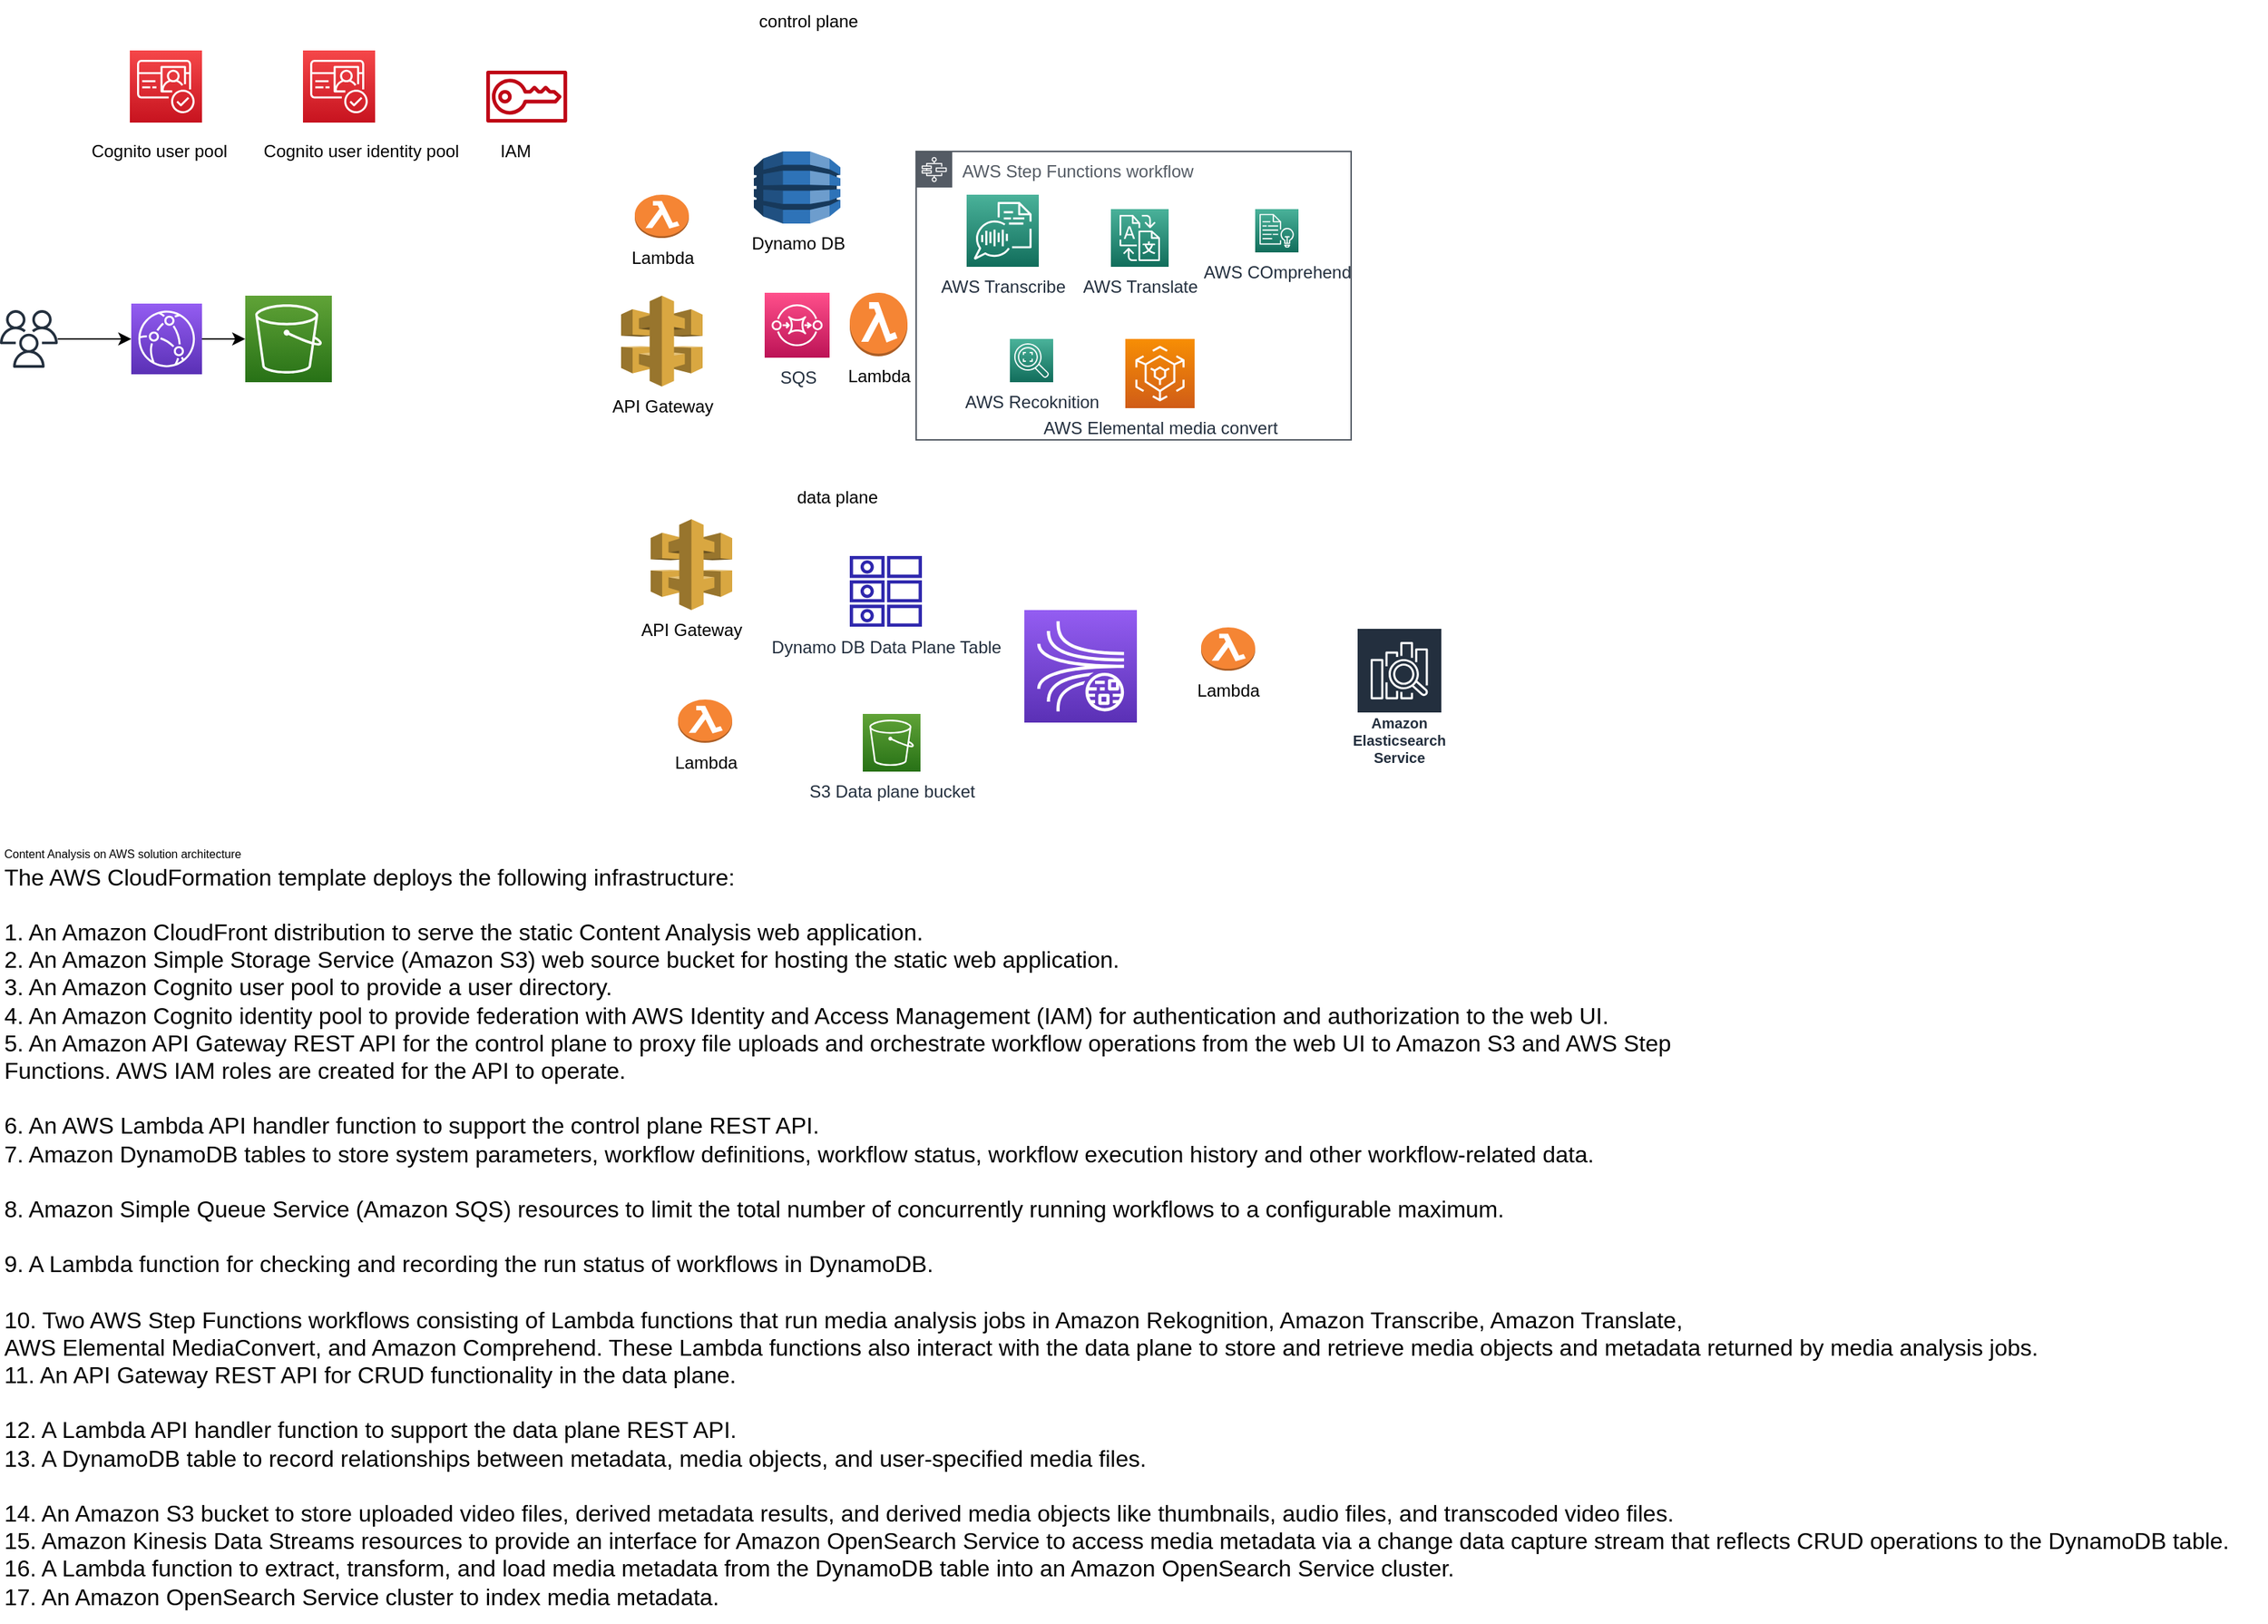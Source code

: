 <mxfile version="18.1.1" type="github">
  <diagram id="QPcCzUoAcF722zEkTURR" name="Page-1">
    <mxGraphModel dx="1278" dy="1671" grid="1" gridSize="10" guides="1" tooltips="1" connect="1" arrows="1" fold="1" page="1" pageScale="1" pageWidth="850" pageHeight="1100" math="0" shadow="0">
      <root>
        <mxCell id="0" />
        <mxCell id="1" parent="0" />
        <mxCell id="xYXmsc57YVN2_fctYwlA-35" value="AWS Step Functions workflow" style="sketch=0;outlineConnect=0;gradientColor=none;html=1;whiteSpace=wrap;fontSize=12;fontStyle=0;shape=mxgraph.aws4.group;grIcon=mxgraph.aws4.group_aws_step_functions_workflow;strokeColor=#545B64;fillColor=none;verticalAlign=top;align=left;spacingLeft=30;fontColor=#545B64;dashed=0;" parent="1" vertex="1">
          <mxGeometry x="645" y="100" width="301.5" height="200" as="geometry" />
        </mxCell>
        <mxCell id="xYXmsc57YVN2_fctYwlA-15" value="" style="edgeStyle=orthogonalEdgeStyle;rounded=0;orthogonalLoop=1;jettySize=auto;html=1;" parent="1" source="xYXmsc57YVN2_fctYwlA-2" target="xYXmsc57YVN2_fctYwlA-5" edge="1">
          <mxGeometry relative="1" as="geometry">
            <Array as="points">
              <mxPoint x="50" y="230" />
            </Array>
          </mxGeometry>
        </mxCell>
        <mxCell id="xYXmsc57YVN2_fctYwlA-2" value="" style="sketch=0;outlineConnect=0;fontColor=#232F3E;gradientColor=none;fillColor=#232F3D;strokeColor=none;dashed=0;verticalLabelPosition=bottom;verticalAlign=top;align=center;html=1;fontSize=12;fontStyle=0;aspect=fixed;pointerEvents=1;shape=mxgraph.aws4.users;" parent="1" vertex="1">
          <mxGeometry x="10" y="210" width="40" height="40" as="geometry" />
        </mxCell>
        <mxCell id="xYXmsc57YVN2_fctYwlA-16" value="" style="edgeStyle=orthogonalEdgeStyle;rounded=0;orthogonalLoop=1;jettySize=auto;html=1;" parent="1" source="xYXmsc57YVN2_fctYwlA-5" target="xYXmsc57YVN2_fctYwlA-13" edge="1">
          <mxGeometry relative="1" as="geometry" />
        </mxCell>
        <mxCell id="xYXmsc57YVN2_fctYwlA-5" value="" style="sketch=0;points=[[0,0,0],[0.25,0,0],[0.5,0,0],[0.75,0,0],[1,0,0],[0,1,0],[0.25,1,0],[0.5,1,0],[0.75,1,0],[1,1,0],[0,0.25,0],[0,0.5,0],[0,0.75,0],[1,0.25,0],[1,0.5,0],[1,0.75,0]];outlineConnect=0;fontColor=#232F3E;gradientColor=#945DF2;gradientDirection=north;fillColor=#5A30B5;strokeColor=#ffffff;dashed=0;verticalLabelPosition=bottom;verticalAlign=top;align=center;html=1;fontSize=12;fontStyle=0;aspect=fixed;shape=mxgraph.aws4.resourceIcon;resIcon=mxgraph.aws4.cloudfront;" parent="1" vertex="1">
          <mxGeometry x="101" y="205.5" width="49" height="49" as="geometry" />
        </mxCell>
        <mxCell id="xYXmsc57YVN2_fctYwlA-6" value="" style="sketch=0;points=[[0,0,0],[0.25,0,0],[0.5,0,0],[0.75,0,0],[1,0,0],[0,1,0],[0.25,1,0],[0.5,1,0],[0.75,1,0],[1,1,0],[0,0.25,0],[0,0.5,0],[0,0.75,0],[1,0.25,0],[1,0.5,0],[1,0.75,0]];outlineConnect=0;fontColor=#232F3E;gradientColor=#F54749;gradientDirection=north;fillColor=#C7131F;strokeColor=#ffffff;dashed=0;verticalLabelPosition=bottom;verticalAlign=top;align=center;html=1;fontSize=12;fontStyle=0;aspect=fixed;shape=mxgraph.aws4.resourceIcon;resIcon=mxgraph.aws4.cognito;" parent="1" vertex="1">
          <mxGeometry x="100" y="30" width="50" height="50" as="geometry" />
        </mxCell>
        <mxCell id="xYXmsc57YVN2_fctYwlA-7" value="" style="sketch=0;points=[[0,0,0],[0.25,0,0],[0.5,0,0],[0.75,0,0],[1,0,0],[0,1,0],[0.25,1,0],[0.5,1,0],[0.75,1,0],[1,1,0],[0,0.25,0],[0,0.5,0],[0,0.75,0],[1,0.25,0],[1,0.5,0],[1,0.75,0]];outlineConnect=0;fontColor=#232F3E;gradientColor=#F54749;gradientDirection=north;fillColor=#C7131F;strokeColor=#ffffff;dashed=0;verticalLabelPosition=bottom;verticalAlign=top;align=center;html=1;fontSize=12;fontStyle=0;aspect=fixed;shape=mxgraph.aws4.resourceIcon;resIcon=mxgraph.aws4.cognito;" parent="1" vertex="1">
          <mxGeometry x="220" y="30" width="50" height="50" as="geometry" />
        </mxCell>
        <mxCell id="xYXmsc57YVN2_fctYwlA-9" value="Cognito user pool" style="text;html=1;align=center;verticalAlign=middle;resizable=0;points=[];autosize=1;strokeColor=none;fillColor=none;" parent="1" vertex="1">
          <mxGeometry x="60" y="85" width="120" height="30" as="geometry" />
        </mxCell>
        <mxCell id="xYXmsc57YVN2_fctYwlA-10" value="Cognito user identity pool" style="text;html=1;align=center;verticalAlign=middle;resizable=0;points=[];autosize=1;strokeColor=none;fillColor=none;" parent="1" vertex="1">
          <mxGeometry x="180" y="85" width="160" height="30" as="geometry" />
        </mxCell>
        <mxCell id="xYXmsc57YVN2_fctYwlA-11" value="" style="sketch=0;outlineConnect=0;fontColor=#232F3E;gradientColor=none;fillColor=#BF0816;strokeColor=none;dashed=0;verticalLabelPosition=bottom;verticalAlign=top;align=center;html=1;fontSize=12;fontStyle=0;aspect=fixed;pointerEvents=1;shape=mxgraph.aws4.sts;" parent="1" vertex="1">
          <mxGeometry x="347" y="44" width="56.16" height="36" as="geometry" />
        </mxCell>
        <mxCell id="xYXmsc57YVN2_fctYwlA-12" value="IAM" style="text;html=1;align=center;verticalAlign=middle;resizable=0;points=[];autosize=1;strokeColor=none;fillColor=none;" parent="1" vertex="1">
          <mxGeometry x="347" y="85" width="40" height="30" as="geometry" />
        </mxCell>
        <mxCell id="xYXmsc57YVN2_fctYwlA-13" value="" style="sketch=0;points=[[0,0,0],[0.25,0,0],[0.5,0,0],[0.75,0,0],[1,0,0],[0,1,0],[0.25,1,0],[0.5,1,0],[0.75,1,0],[1,1,0],[0,0.25,0],[0,0.5,0],[0,0.75,0],[1,0.25,0],[1,0.5,0],[1,0.75,0]];outlineConnect=0;fontColor=#232F3E;gradientColor=#60A337;gradientDirection=north;fillColor=#277116;strokeColor=#ffffff;dashed=0;verticalLabelPosition=bottom;verticalAlign=top;align=center;html=1;fontSize=12;fontStyle=0;aspect=fixed;shape=mxgraph.aws4.resourceIcon;resIcon=mxgraph.aws4.s3;" parent="1" vertex="1">
          <mxGeometry x="180" y="200" width="60" height="60" as="geometry" />
        </mxCell>
        <mxCell id="xYXmsc57YVN2_fctYwlA-18" value="control plane" style="text;html=1;align=center;verticalAlign=middle;resizable=0;points=[];autosize=1;strokeColor=none;fillColor=none;" parent="1" vertex="1">
          <mxGeometry x="525" y="-5" width="90" height="30" as="geometry" />
        </mxCell>
        <mxCell id="xYXmsc57YVN2_fctYwlA-20" value="data plane" style="text;html=1;align=center;verticalAlign=middle;resizable=0;points=[];autosize=1;strokeColor=none;fillColor=none;" parent="1" vertex="1">
          <mxGeometry x="550" y="325" width="80" height="30" as="geometry" />
        </mxCell>
        <mxCell id="xYXmsc57YVN2_fctYwlA-23" value="API Gateway" style="outlineConnect=0;dashed=0;verticalLabelPosition=bottom;verticalAlign=top;align=center;html=1;shape=mxgraph.aws3.api_gateway;fillColor=#D9A741;gradientColor=none;" parent="1" vertex="1">
          <mxGeometry x="440.5" y="200" width="56.5" height="63" as="geometry" />
        </mxCell>
        <mxCell id="xYXmsc57YVN2_fctYwlA-24" value="Lambda" style="outlineConnect=0;dashed=0;verticalLabelPosition=bottom;verticalAlign=top;align=center;html=1;shape=mxgraph.aws3.lambda_function;fillColor=#F58534;gradientColor=none;" parent="1" vertex="1">
          <mxGeometry x="599" y="198" width="40" height="44" as="geometry" />
        </mxCell>
        <mxCell id="xYXmsc57YVN2_fctYwlA-25" value="Dynamo DB" style="outlineConnect=0;dashed=0;verticalLabelPosition=bottom;verticalAlign=top;align=center;html=1;shape=mxgraph.aws3.dynamo_db;fillColor=#2E73B8;gradientColor=none;" parent="1" vertex="1">
          <mxGeometry x="532.5" y="100" width="60" height="50" as="geometry" />
        </mxCell>
        <mxCell id="xYXmsc57YVN2_fctYwlA-26" value="" style="sketch=0;points=[[0,0,0],[0.25,0,0],[0.5,0,0],[0.75,0,0],[1,0,0],[0,1,0],[0.25,1,0],[0.5,1,0],[0.75,1,0],[1,1,0],[0,0.25,0],[0,0.5,0],[0,0.75,0],[1,0.25,0],[1,0.5,0],[1,0.75,0]];outlineConnect=0;fontColor=#232F3E;gradientColor=#945DF2;gradientDirection=north;fillColor=#5A30B5;strokeColor=#ffffff;dashed=0;verticalLabelPosition=bottom;verticalAlign=top;align=center;html=1;fontSize=12;fontStyle=0;aspect=fixed;shape=mxgraph.aws4.resourceIcon;resIcon=mxgraph.aws4.kinesis_data_streams;" parent="1" vertex="1">
          <mxGeometry x="720" y="418" width="78" height="78" as="geometry" />
        </mxCell>
        <mxCell id="xYXmsc57YVN2_fctYwlA-28" value="Dynamo DB Data Plane Table" style="sketch=0;outlineConnect=0;fontColor=#232F3E;gradientColor=none;fillColor=#2E27AD;strokeColor=none;dashed=0;verticalLabelPosition=bottom;verticalAlign=top;align=center;html=1;fontSize=12;fontStyle=0;aspect=fixed;pointerEvents=1;shape=mxgraph.aws4.attributes;" parent="1" vertex="1">
          <mxGeometry x="599" y="380" width="50" height="50" as="geometry" />
        </mxCell>
        <mxCell id="xYXmsc57YVN2_fctYwlA-29" value="AWS Transcribe" style="sketch=0;points=[[0,0,0],[0.25,0,0],[0.5,0,0],[0.75,0,0],[1,0,0],[0,1,0],[0.25,1,0],[0.5,1,0],[0.75,1,0],[1,1,0],[0,0.25,0],[0,0.5,0],[0,0.75,0],[1,0.25,0],[1,0.5,0],[1,0.75,0]];outlineConnect=0;fontColor=#232F3E;gradientColor=#4AB29A;gradientDirection=north;fillColor=#116D5B;strokeColor=#ffffff;dashed=0;verticalLabelPosition=bottom;verticalAlign=top;align=center;html=1;fontSize=12;fontStyle=0;aspect=fixed;shape=mxgraph.aws4.resourceIcon;resIcon=mxgraph.aws4.transcribe;" parent="1" vertex="1">
          <mxGeometry x="680" y="130" width="50" height="50" as="geometry" />
        </mxCell>
        <mxCell id="xYXmsc57YVN2_fctYwlA-31" value="AWS Translate" style="sketch=0;points=[[0,0,0],[0.25,0,0],[0.5,0,0],[0.75,0,0],[1,0,0],[0,1,0],[0.25,1,0],[0.5,1,0],[0.75,1,0],[1,1,0],[0,0.25,0],[0,0.5,0],[0,0.75,0],[1,0.25,0],[1,0.5,0],[1,0.75,0]];outlineConnect=0;fontColor=#232F3E;gradientColor=#4AB29A;gradientDirection=north;fillColor=#116D5B;strokeColor=#ffffff;dashed=0;verticalLabelPosition=bottom;verticalAlign=top;align=center;html=1;fontSize=12;fontStyle=0;aspect=fixed;shape=mxgraph.aws4.resourceIcon;resIcon=mxgraph.aws4.translate;" parent="1" vertex="1">
          <mxGeometry x="780" y="140" width="40" height="40" as="geometry" />
        </mxCell>
        <mxCell id="xYXmsc57YVN2_fctYwlA-32" value="AWS COmprehend" style="sketch=0;points=[[0,0,0],[0.25,0,0],[0.5,0,0],[0.75,0,0],[1,0,0],[0,1,0],[0.25,1,0],[0.5,1,0],[0.75,1,0],[1,1,0],[0,0.25,0],[0,0.5,0],[0,0.75,0],[1,0.25,0],[1,0.5,0],[1,0.75,0]];outlineConnect=0;fontColor=#232F3E;gradientColor=#4AB29A;gradientDirection=north;fillColor=#116D5B;strokeColor=#ffffff;dashed=0;verticalLabelPosition=bottom;verticalAlign=top;align=center;html=1;fontSize=12;fontStyle=0;aspect=fixed;shape=mxgraph.aws4.resourceIcon;resIcon=mxgraph.aws4.comprehend;" parent="1" vertex="1">
          <mxGeometry x="880" y="140" width="30" height="30" as="geometry" />
        </mxCell>
        <mxCell id="xYXmsc57YVN2_fctYwlA-33" value="AWS Recoknition" style="sketch=0;points=[[0,0,0],[0.25,0,0],[0.5,0,0],[0.75,0,0],[1,0,0],[0,1,0],[0.25,1,0],[0.5,1,0],[0.75,1,0],[1,1,0],[0,0.25,0],[0,0.5,0],[0,0.75,0],[1,0.25,0],[1,0.5,0],[1,0.75,0]];outlineConnect=0;fontColor=#232F3E;gradientColor=#4AB29A;gradientDirection=north;fillColor=#116D5B;strokeColor=#ffffff;dashed=0;verticalLabelPosition=bottom;verticalAlign=top;align=center;html=1;fontSize=12;fontStyle=0;aspect=fixed;shape=mxgraph.aws4.resourceIcon;resIcon=mxgraph.aws4.rekognition_2;" parent="1" vertex="1">
          <mxGeometry x="710" y="230" width="30" height="30" as="geometry" />
        </mxCell>
        <mxCell id="xYXmsc57YVN2_fctYwlA-34" value="AWS Elemental media convert" style="sketch=0;points=[[0,0,0],[0.25,0,0],[0.5,0,0],[0.75,0,0],[1,0,0],[0,1,0],[0.25,1,0],[0.5,1,0],[0.75,1,0],[1,1,0],[0,0.25,0],[0,0.5,0],[0,0.75,0],[1,0.25,0],[1,0.5,0],[1,0.75,0]];outlineConnect=0;fontColor=#232F3E;gradientColor=#F78E04;gradientDirection=north;fillColor=#D05C17;strokeColor=#ffffff;dashed=0;verticalLabelPosition=bottom;verticalAlign=top;align=center;html=1;fontSize=12;fontStyle=0;aspect=fixed;shape=mxgraph.aws4.resourceIcon;resIcon=mxgraph.aws4.elemental_mediaconvert;" parent="1" vertex="1">
          <mxGeometry x="790" y="230" width="48" height="48" as="geometry" />
        </mxCell>
        <mxCell id="xYXmsc57YVN2_fctYwlA-36" value="Lambda" style="outlineConnect=0;dashed=0;verticalLabelPosition=bottom;verticalAlign=top;align=center;html=1;shape=mxgraph.aws3.lambda_function;fillColor=#F58534;gradientColor=none;" parent="1" vertex="1">
          <mxGeometry x="450" y="130" width="37.5" height="30" as="geometry" />
        </mxCell>
        <mxCell id="xYXmsc57YVN2_fctYwlA-37" value="SQS" style="sketch=0;points=[[0,0,0],[0.25,0,0],[0.5,0,0],[0.75,0,0],[1,0,0],[0,1,0],[0.25,1,0],[0.5,1,0],[0.75,1,0],[1,1,0],[0,0.25,0],[0,0.5,0],[0,0.75,0],[1,0.25,0],[1,0.5,0],[1,0.75,0]];outlineConnect=0;fontColor=#232F3E;gradientColor=#FF4F8B;gradientDirection=north;fillColor=#BC1356;strokeColor=#ffffff;dashed=0;verticalLabelPosition=bottom;verticalAlign=top;align=center;html=1;fontSize=12;fontStyle=0;aspect=fixed;shape=mxgraph.aws4.resourceIcon;resIcon=mxgraph.aws4.sqs;" parent="1" vertex="1">
          <mxGeometry x="540" y="198" width="45" height="45" as="geometry" />
        </mxCell>
        <mxCell id="xYXmsc57YVN2_fctYwlA-39" value="S3 Data plane bucket" style="sketch=0;points=[[0,0,0],[0.25,0,0],[0.5,0,0],[0.75,0,0],[1,0,0],[0,1,0],[0.25,1,0],[0.5,1,0],[0.75,1,0],[1,1,0],[0,0.25,0],[0,0.5,0],[0,0.75,0],[1,0.25,0],[1,0.5,0],[1,0.75,0]];outlineConnect=0;fontColor=#232F3E;gradientColor=#60A337;gradientDirection=north;fillColor=#277116;strokeColor=#ffffff;dashed=0;verticalLabelPosition=bottom;verticalAlign=top;align=center;html=1;fontSize=12;fontStyle=0;aspect=fixed;shape=mxgraph.aws4.resourceIcon;resIcon=mxgraph.aws4.s3;" parent="1" vertex="1">
          <mxGeometry x="608" y="490" width="40" height="40" as="geometry" />
        </mxCell>
        <mxCell id="xYXmsc57YVN2_fctYwlA-40" value="Lambda" style="outlineConnect=0;dashed=0;verticalLabelPosition=bottom;verticalAlign=top;align=center;html=1;shape=mxgraph.aws3.lambda_function;fillColor=#F58534;gradientColor=none;" parent="1" vertex="1">
          <mxGeometry x="480" y="480" width="37.5" height="30" as="geometry" />
        </mxCell>
        <mxCell id="xYXmsc57YVN2_fctYwlA-41" value="API Gateway" style="outlineConnect=0;dashed=0;verticalLabelPosition=bottom;verticalAlign=top;align=center;html=1;shape=mxgraph.aws3.api_gateway;fillColor=#D9A741;gradientColor=none;" parent="1" vertex="1">
          <mxGeometry x="461" y="355" width="56.5" height="63" as="geometry" />
        </mxCell>
        <mxCell id="xYXmsc57YVN2_fctYwlA-42" value="Lambda" style="outlineConnect=0;dashed=0;verticalLabelPosition=bottom;verticalAlign=top;align=center;html=1;shape=mxgraph.aws3.lambda_function;fillColor=#F58534;gradientColor=none;" parent="1" vertex="1">
          <mxGeometry x="842.5" y="430" width="37.5" height="30" as="geometry" />
        </mxCell>
        <mxCell id="xYXmsc57YVN2_fctYwlA-43" value="Amazon Elasticsearch Service" style="sketch=0;outlineConnect=0;fontColor=#232F3E;gradientColor=none;strokeColor=#ffffff;fillColor=#232F3E;dashed=0;verticalLabelPosition=middle;verticalAlign=bottom;align=center;html=1;whiteSpace=wrap;fontSize=10;fontStyle=1;spacing=3;shape=mxgraph.aws4.productIcon;prIcon=mxgraph.aws4.elasticsearch_service;" parent="1" vertex="1">
          <mxGeometry x="950" y="430" width="60" height="100" as="geometry" />
        </mxCell>
        <mxCell id="xYXmsc57YVN2_fctYwlA-44" value="&lt;div&gt;&lt;font style=&quot;font-size: 8px;&quot;&gt;Content Analysis on AWS solution architecture&lt;/font&gt;&lt;/div&gt;&lt;div&gt;&lt;font size=&quot;3&quot;&gt;The AWS CloudFormation template deploys the following infrastructure:&lt;/font&gt;&lt;/div&gt;&lt;div&gt;&lt;font size=&quot;3&quot;&gt;&lt;br&gt;&lt;/font&gt;&lt;/div&gt;&lt;div&gt;&lt;font size=&quot;3&quot;&gt;1. An Amazon CloudFront distribution to serve the static Content Analysis web application.&lt;/font&gt;&lt;/div&gt;&lt;div&gt;&lt;font size=&quot;3&quot;&gt;2. An Amazon Simple Storage Service (Amazon S3) web source bucket for hosting the static web application.&lt;/font&gt;&lt;/div&gt;&lt;div&gt;&lt;font size=&quot;3&quot;&gt;3. An Amazon Cognito user pool to provide a user directory.&lt;/font&gt;&lt;/div&gt;&lt;div&gt;&lt;font size=&quot;3&quot;&gt;4. An Amazon Cognito identity pool to provide federation with AWS Identity and Access Management (IAM) for authentication and authorization to the web UI.&lt;/font&gt;&lt;/div&gt;&lt;div&gt;&lt;font size=&quot;3&quot;&gt;5. An Amazon API Gateway REST API for the control plane to proxy file uploads and orchestrate workflow operations from the web UI to Amazon S3 and AWS Step&lt;/font&gt;&lt;/div&gt;&lt;div&gt;&lt;font size=&quot;3&quot;&gt;Functions. AWS IAM roles are created for the API to operate.&amp;nbsp;&lt;/font&gt;&lt;/div&gt;&lt;div&gt;&lt;font size=&quot;3&quot;&gt;&lt;br&gt;&lt;/font&gt;&lt;/div&gt;&lt;div&gt;&lt;font size=&quot;3&quot;&gt;6. An AWS Lambda API handler function to support the control plane REST API.&lt;/font&gt;&lt;/div&gt;&lt;div style=&quot;&quot;&gt;&lt;font size=&quot;3&quot;&gt;7. Amazon DynamoDB tables to store system parameters, workflow definitions, workflow status, workflow execution history and other workflow-related data.&lt;/font&gt;&lt;/div&gt;&lt;div&gt;&lt;font size=&quot;3&quot;&gt;&lt;br&gt;&lt;/font&gt;&lt;/div&gt;&lt;div&gt;&lt;font size=&quot;3&quot;&gt;8. Amazon Simple Queue Service (Amazon SQS) resources to limit the total number of concurrently running workflows to a configurable maximum.&lt;/font&gt;&lt;/div&gt;&lt;div&gt;&lt;font size=&quot;3&quot;&gt;&lt;br&gt;&lt;/font&gt;&lt;/div&gt;&lt;div&gt;&lt;font size=&quot;3&quot;&gt;9. A Lambda function for checking and recording the run status of workflows in DynamoDB.&lt;/font&gt;&lt;/div&gt;&lt;div&gt;&lt;font size=&quot;3&quot;&gt;&lt;br&gt;&lt;/font&gt;&lt;/div&gt;&lt;div&gt;&lt;font size=&quot;3&quot;&gt;10. Two AWS Step Functions workflows consisting of Lambda functions that run media analysis jobs in Amazon Rekognition, Amazon Transcribe, Amazon Translate,&amp;nbsp;&lt;/font&gt;&lt;/div&gt;&lt;div&gt;&lt;font size=&quot;3&quot;&gt;AWS Elemental MediaConvert, and Amazon Comprehend. These Lambda functions also interact with the data plane to store and retrieve media objects and metadata returned by media analysis jobs.&lt;/font&gt;&lt;/div&gt;&lt;div&gt;&lt;font size=&quot;3&quot;&gt;11. An API Gateway REST API for CRUD functionality in the data plane.&lt;/font&gt;&lt;/div&gt;&lt;div&gt;&lt;font size=&quot;3&quot;&gt;&lt;br&gt;&lt;/font&gt;&lt;/div&gt;&lt;div&gt;&lt;font size=&quot;3&quot;&gt;12. A Lambda API handler function to support the data plane REST API.&lt;/font&gt;&lt;/div&gt;&lt;div&gt;&lt;font size=&quot;3&quot;&gt;13. A DynamoDB table to record relationships between metadata, media objects, and user-specified media files.&lt;/font&gt;&lt;/div&gt;&lt;div&gt;&lt;font size=&quot;3&quot;&gt;&lt;br&gt;&lt;/font&gt;&lt;/div&gt;&lt;div&gt;&lt;font size=&quot;3&quot;&gt;14. An Amazon S3 bucket to store uploaded video files, derived metadata results, and derived media objects like thumbnails, audio files, and transcoded video files.&lt;/font&gt;&lt;/div&gt;&lt;div&gt;&lt;font size=&quot;3&quot;&gt;15. Amazon Kinesis Data Streams resources to provide an interface for Amazon OpenSearch Service to access media metadata via a change data capture stream that reflects CRUD operations to the DynamoDB table.&lt;/font&gt;&lt;/div&gt;&lt;div&gt;&lt;font size=&quot;3&quot;&gt;16. A Lambda function to extract, transform, and load media metadata from the DynamoDB table into an Amazon OpenSearch Service cluster.&lt;/font&gt;&lt;/div&gt;&lt;div&gt;&lt;font size=&quot;3&quot;&gt;17. An Amazon OpenSearch Service cluster to index media metadata.&lt;/font&gt;&lt;/div&gt;" style="text;html=1;align=left;verticalAlign=middle;resizable=0;points=[];autosize=1;strokeColor=none;fillColor=none;" parent="1" vertex="1">
          <mxGeometry x="10.75" y="570" width="1570" height="550" as="geometry" />
        </mxCell>
      </root>
    </mxGraphModel>
  </diagram>
</mxfile>
